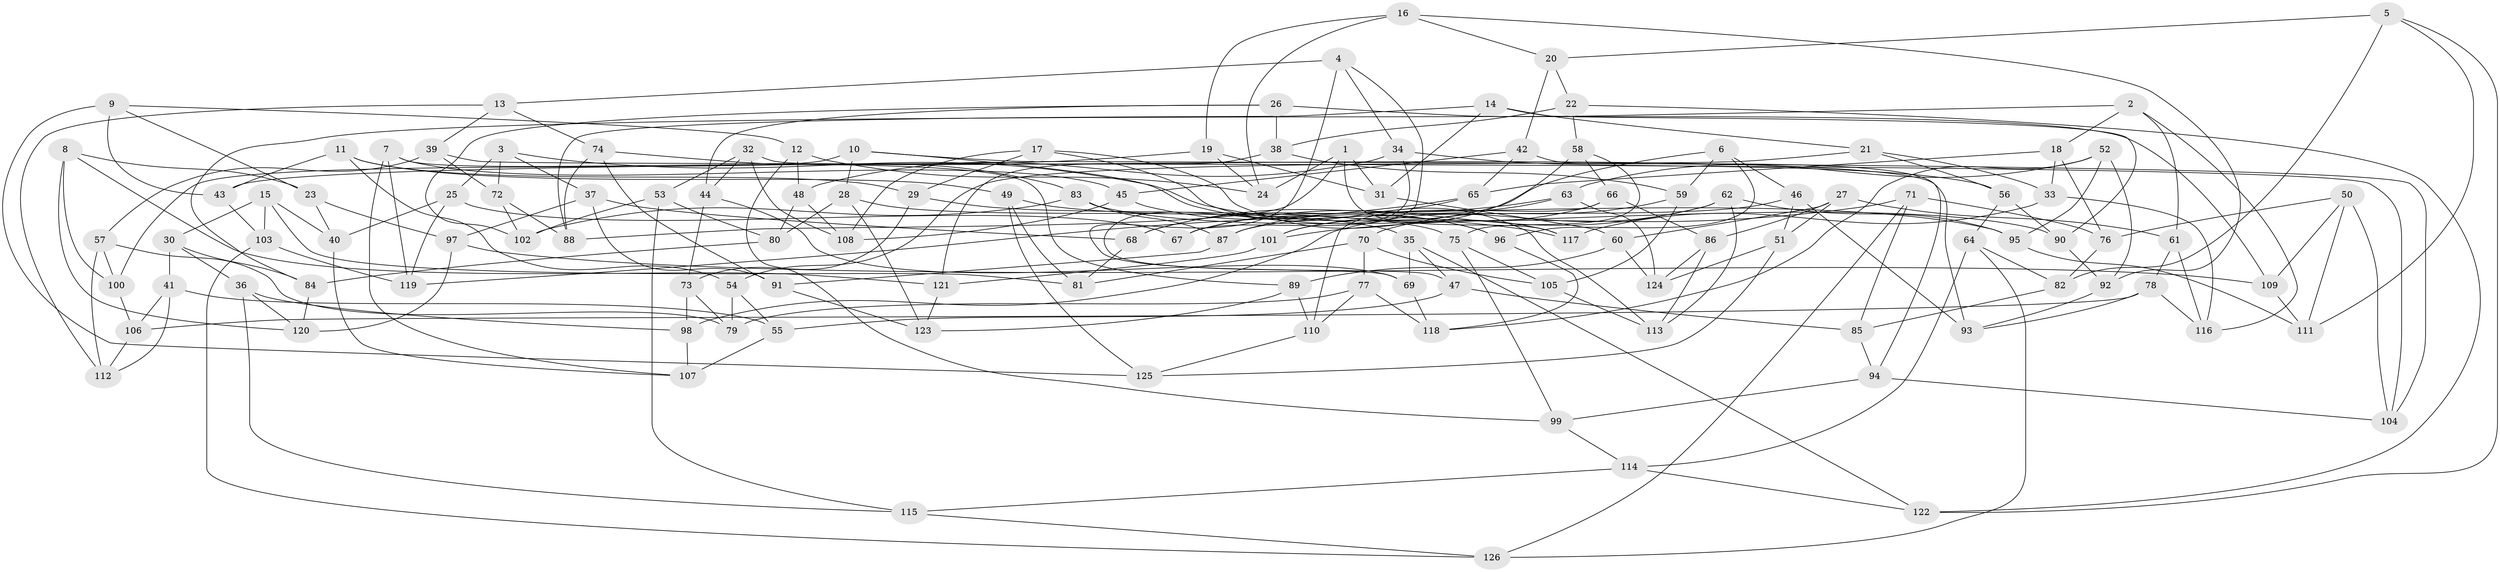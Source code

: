 // coarse degree distribution, {9: 0.039473684210526314, 11: 0.02631578947368421, 4: 0.75, 10: 0.02631578947368421, 7: 0.013157894736842105, 8: 0.05263157894736842, 3: 0.05263157894736842, 2: 0.013157894736842105, 12: 0.013157894736842105, 6: 0.013157894736842105}
// Generated by graph-tools (version 1.1) at 2025/53/03/04/25 22:53:56]
// undirected, 126 vertices, 252 edges
graph export_dot {
  node [color=gray90,style=filled];
  1;
  2;
  3;
  4;
  5;
  6;
  7;
  8;
  9;
  10;
  11;
  12;
  13;
  14;
  15;
  16;
  17;
  18;
  19;
  20;
  21;
  22;
  23;
  24;
  25;
  26;
  27;
  28;
  29;
  30;
  31;
  32;
  33;
  34;
  35;
  36;
  37;
  38;
  39;
  40;
  41;
  42;
  43;
  44;
  45;
  46;
  47;
  48;
  49;
  50;
  51;
  52;
  53;
  54;
  55;
  56;
  57;
  58;
  59;
  60;
  61;
  62;
  63;
  64;
  65;
  66;
  67;
  68;
  69;
  70;
  71;
  72;
  73;
  74;
  75;
  76;
  77;
  78;
  79;
  80;
  81;
  82;
  83;
  84;
  85;
  86;
  87;
  88;
  89;
  90;
  91;
  92;
  93;
  94;
  95;
  96;
  97;
  98;
  99;
  100;
  101;
  102;
  103;
  104;
  105;
  106;
  107;
  108;
  109;
  110;
  111;
  112;
  113;
  114;
  115;
  116;
  117;
  118;
  119;
  120;
  121;
  122;
  123;
  124;
  125;
  126;
  1 -- 24;
  1 -- 31;
  1 -- 88;
  1 -- 117;
  2 -- 116;
  2 -- 61;
  2 -- 18;
  2 -- 84;
  3 -- 37;
  3 -- 72;
  3 -- 25;
  3 -- 117;
  4 -- 67;
  4 -- 34;
  4 -- 69;
  4 -- 13;
  5 -- 20;
  5 -- 82;
  5 -- 111;
  5 -- 122;
  6 -- 96;
  6 -- 46;
  6 -- 67;
  6 -- 59;
  7 -- 119;
  7 -- 45;
  7 -- 89;
  7 -- 107;
  8 -- 23;
  8 -- 121;
  8 -- 100;
  8 -- 120;
  9 -- 43;
  9 -- 125;
  9 -- 12;
  9 -- 23;
  10 -- 104;
  10 -- 100;
  10 -- 96;
  10 -- 28;
  11 -- 29;
  11 -- 43;
  11 -- 49;
  11 -- 54;
  12 -- 48;
  12 -- 99;
  12 -- 24;
  13 -- 39;
  13 -- 112;
  13 -- 74;
  14 -- 21;
  14 -- 88;
  14 -- 90;
  14 -- 31;
  15 -- 103;
  15 -- 81;
  15 -- 40;
  15 -- 30;
  16 -- 92;
  16 -- 20;
  16 -- 24;
  16 -- 19;
  17 -- 29;
  17 -- 108;
  17 -- 113;
  17 -- 117;
  18 -- 33;
  18 -- 65;
  18 -- 76;
  19 -- 24;
  19 -- 43;
  19 -- 31;
  20 -- 22;
  20 -- 42;
  21 -- 56;
  21 -- 54;
  21 -- 33;
  22 -- 122;
  22 -- 58;
  22 -- 38;
  23 -- 40;
  23 -- 97;
  25 -- 40;
  25 -- 119;
  25 -- 67;
  26 -- 102;
  26 -- 109;
  26 -- 44;
  26 -- 38;
  27 -- 51;
  27 -- 60;
  27 -- 61;
  27 -- 86;
  28 -- 35;
  28 -- 123;
  28 -- 80;
  29 -- 73;
  29 -- 75;
  30 -- 84;
  30 -- 41;
  30 -- 36;
  31 -- 60;
  32 -- 53;
  32 -- 108;
  32 -- 44;
  32 -- 93;
  33 -- 117;
  33 -- 116;
  34 -- 47;
  34 -- 56;
  34 -- 48;
  35 -- 122;
  35 -- 47;
  35 -- 69;
  36 -- 120;
  36 -- 98;
  36 -- 115;
  37 -- 97;
  37 -- 68;
  37 -- 91;
  38 -- 59;
  38 -- 121;
  39 -- 104;
  39 -- 72;
  39 -- 57;
  40 -- 107;
  41 -- 112;
  41 -- 106;
  41 -- 55;
  42 -- 65;
  42 -- 94;
  42 -- 45;
  43 -- 103;
  44 -- 69;
  44 -- 73;
  45 -- 108;
  45 -- 96;
  46 -- 51;
  46 -- 87;
  46 -- 93;
  47 -- 85;
  47 -- 55;
  48 -- 108;
  48 -- 80;
  49 -- 125;
  49 -- 81;
  49 -- 95;
  50 -- 104;
  50 -- 109;
  50 -- 111;
  50 -- 76;
  51 -- 124;
  51 -- 125;
  52 -- 92;
  52 -- 95;
  52 -- 63;
  52 -- 118;
  53 -- 80;
  53 -- 102;
  53 -- 115;
  54 -- 79;
  54 -- 55;
  55 -- 107;
  56 -- 64;
  56 -- 90;
  57 -- 79;
  57 -- 112;
  57 -- 100;
  58 -- 66;
  58 -- 101;
  58 -- 75;
  59 -- 70;
  59 -- 105;
  60 -- 89;
  60 -- 124;
  61 -- 78;
  61 -- 116;
  62 -- 98;
  62 -- 95;
  62 -- 67;
  62 -- 113;
  63 -- 87;
  63 -- 68;
  63 -- 124;
  64 -- 114;
  64 -- 126;
  64 -- 82;
  65 -- 68;
  65 -- 119;
  66 -- 101;
  66 -- 86;
  66 -- 110;
  68 -- 81;
  69 -- 118;
  70 -- 81;
  70 -- 77;
  70 -- 105;
  71 -- 76;
  71 -- 85;
  71 -- 101;
  71 -- 126;
  72 -- 102;
  72 -- 88;
  73 -- 98;
  73 -- 79;
  74 -- 91;
  74 -- 83;
  74 -- 88;
  75 -- 99;
  75 -- 105;
  76 -- 82;
  77 -- 110;
  77 -- 118;
  77 -- 79;
  78 -- 93;
  78 -- 106;
  78 -- 116;
  80 -- 84;
  82 -- 85;
  83 -- 90;
  83 -- 102;
  83 -- 87;
  84 -- 120;
  85 -- 94;
  86 -- 124;
  86 -- 113;
  87 -- 91;
  89 -- 110;
  89 -- 123;
  90 -- 92;
  91 -- 123;
  92 -- 93;
  94 -- 104;
  94 -- 99;
  95 -- 111;
  96 -- 118;
  97 -- 120;
  97 -- 109;
  98 -- 107;
  99 -- 114;
  100 -- 106;
  101 -- 121;
  103 -- 126;
  103 -- 119;
  105 -- 113;
  106 -- 112;
  109 -- 111;
  110 -- 125;
  114 -- 122;
  114 -- 115;
  115 -- 126;
  121 -- 123;
}
